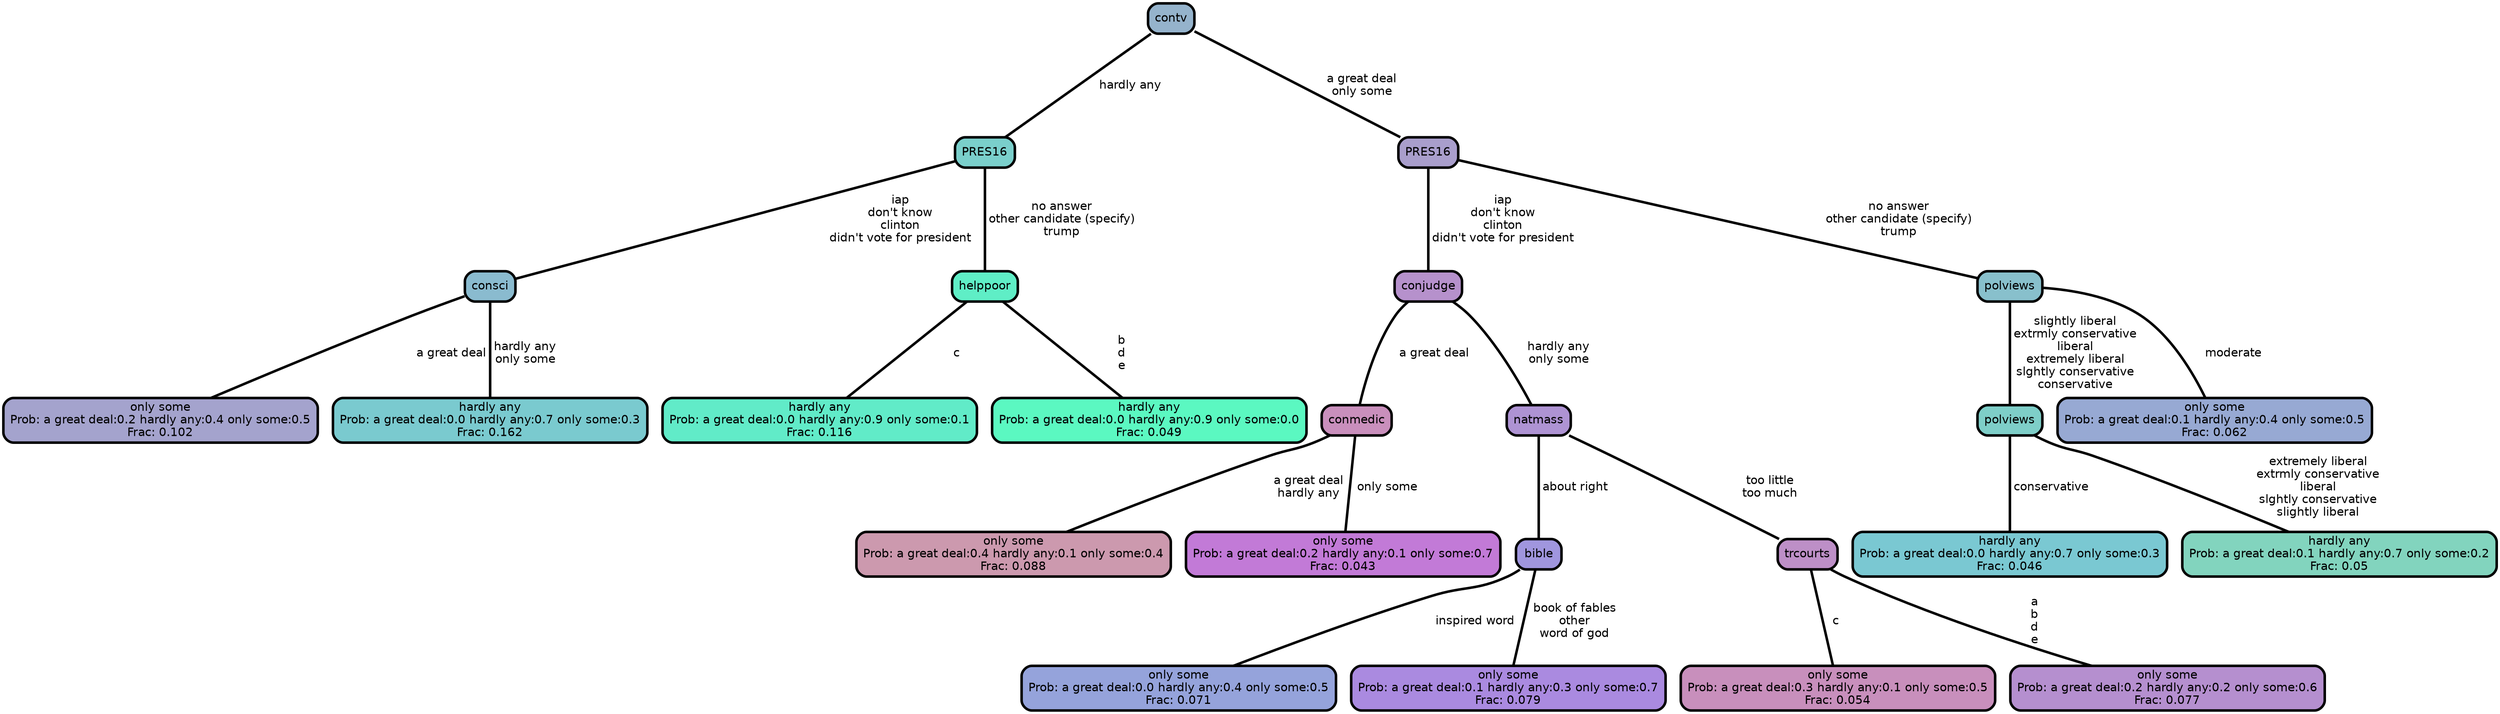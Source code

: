 graph Tree {
node [shape=box, style="filled, rounded",color="black",penwidth="3",fontcolor="black",                 fontname=helvetica] ;
graph [ranksep="0 equally", splines=straight,                 bgcolor=transparent, dpi=200] ;
edge [fontname=helvetica, color=black] ;
0 [label="only some
Prob: a great deal:0.2 hardly any:0.4 only some:0.5
Frac: 0.102", fillcolor="#a4a3cd"] ;
1 [label="consci", fillcolor="#8abbcf"] ;
2 [label="hardly any
Prob: a great deal:0.0 hardly any:0.7 only some:0.3
Frac: 0.162", fillcolor="#7acacf"] ;
3 [label="PRES16", fillcolor="#7acfcb"] ;
4 [label="hardly any
Prob: a great deal:0.0 hardly any:0.9 only some:0.1
Frac: 0.116", fillcolor="#61ebc8"] ;
5 [label="helppoor", fillcolor="#5feec6"] ;
6 [label="hardly any
Prob: a great deal:0.0 hardly any:0.9 only some:0.0
Frac: 0.049", fillcolor="#5bf8c1"] ;
7 [label="contv", fillcolor="#95b3cc"] ;
8 [label="only some
Prob: a great deal:0.4 hardly any:0.1 only some:0.4
Frac: 0.088", fillcolor="#cc99ae"] ;
9 [label="conmedic", fillcolor="#c98fbc"] ;
10 [label="only some
Prob: a great deal:0.2 hardly any:0.1 only some:0.7
Frac: 0.043", fillcolor="#c27ad7"] ;
11 [label="conjudge", fillcolor="#b691cc"] ;
12 [label="only some
Prob: a great deal:0.0 hardly any:0.4 only some:0.5
Frac: 0.071", fillcolor="#95a3db"] ;
13 [label="bible", fillcolor="#a096de"] ;
14 [label="only some
Prob: a great deal:0.1 hardly any:0.3 only some:0.7
Frac: 0.079", fillcolor="#aa8ae0"] ;
15 [label="natmass", fillcolor="#ae93d3"] ;
16 [label="only some
Prob: a great deal:0.3 hardly any:0.1 only some:0.5
Frac: 0.054", fillcolor="#c88fbc"] ;
17 [label="trcourts", fillcolor="#bd8fc7"] ;
18 [label="only some
Prob: a great deal:0.2 hardly any:0.2 only some:0.6
Frac: 0.077", fillcolor="#b58fcf"] ;
19 [label="PRES16", fillcolor="#a99ecc"] ;
20 [label="hardly any
Prob: a great deal:0.0 hardly any:0.7 only some:0.3
Frac: 0.046", fillcolor="#7ac8d2"] ;
21 [label="polviews", fillcolor="#7ecec8"] ;
22 [label="hardly any
Prob: a great deal:0.1 hardly any:0.7 only some:0.2
Frac: 0.05", fillcolor="#82d4be"] ;
23 [label="polviews", fillcolor="#88c0cc"] ;
24 [label="only some
Prob: a great deal:0.1 hardly any:0.4 only some:0.5
Frac: 0.062", fillcolor="#97a9d3"] ;
1 -- 0 [label=" a great deal",penwidth=3] ;
1 -- 2 [label=" hardly any\n only some",penwidth=3] ;
3 -- 1 [label=" iap\n don't know\n clinton\n didn't vote for president",penwidth=3] ;
3 -- 5 [label=" no answer\n other candidate (specify)\n trump",penwidth=3] ;
5 -- 4 [label=" c",penwidth=3] ;
5 -- 6 [label=" b\n d\n e",penwidth=3] ;
7 -- 3 [label=" hardly any",penwidth=3] ;
7 -- 19 [label=" a great deal\n only some",penwidth=3] ;
9 -- 8 [label=" a great deal\n hardly any",penwidth=3] ;
9 -- 10 [label=" only some",penwidth=3] ;
11 -- 9 [label=" a great deal",penwidth=3] ;
11 -- 15 [label=" hardly any\n only some",penwidth=3] ;
13 -- 12 [label=" inspired word",penwidth=3] ;
13 -- 14 [label=" book of fables\n other\n word of god",penwidth=3] ;
15 -- 13 [label=" about right",penwidth=3] ;
15 -- 17 [label=" too little\n too much",penwidth=3] ;
17 -- 16 [label=" c",penwidth=3] ;
17 -- 18 [label=" a\n b\n d\n e",penwidth=3] ;
19 -- 11 [label=" iap\n don't know\n clinton\n didn't vote for president",penwidth=3] ;
19 -- 23 [label=" no answer\n other candidate (specify)\n trump",penwidth=3] ;
21 -- 20 [label=" conservative",penwidth=3] ;
21 -- 22 [label=" extremely liberal\n extrmly conservative\n liberal\n slghtly conservative\n slightly liberal",penwidth=3] ;
23 -- 21 [label=" slightly liberal\n extrmly conservative\n liberal\n extremely liberal\n slghtly conservative\n conservative",penwidth=3] ;
23 -- 24 [label=" moderate",penwidth=3] ;
{rank = same;}}